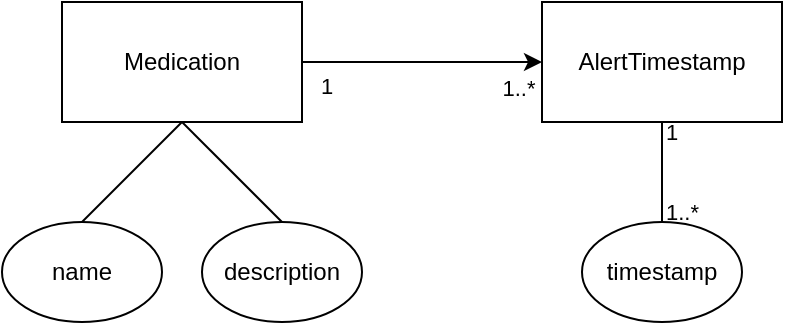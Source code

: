 <mxfile version="15.8.7" type="device"><diagram id="btgtVg7GMg8Gx824kbUY" name="Page-1"><mxGraphModel dx="918" dy="754" grid="1" gridSize="10" guides="1" tooltips="1" connect="1" arrows="1" fold="1" page="1" pageScale="1" pageWidth="850" pageHeight="1100" math="0" shadow="0"><root><mxCell id="0"/><mxCell id="1" parent="0"/><mxCell id="w_i0Wo68D5zkcZg86BCW-3" style="edgeStyle=orthogonalEdgeStyle;rounded=0;orthogonalLoop=1;jettySize=auto;html=1;" edge="1" parent="1" source="w_i0Wo68D5zkcZg86BCW-1" target="w_i0Wo68D5zkcZg86BCW-2"><mxGeometry relative="1" as="geometry"/></mxCell><mxCell id="w_i0Wo68D5zkcZg86BCW-6" value="1..*" style="edgeLabel;html=1;align=center;verticalAlign=top;resizable=0;points=[];labelPosition=center;verticalLabelPosition=bottom;" vertex="1" connectable="0" parent="w_i0Wo68D5zkcZg86BCW-3"><mxGeometry x="0.8" relative="1" as="geometry"><mxPoint as="offset"/></mxGeometry></mxCell><mxCell id="w_i0Wo68D5zkcZg86BCW-7" value="1" style="edgeLabel;html=1;align=center;verticalAlign=top;resizable=0;points=[];labelPosition=center;verticalLabelPosition=bottom;" vertex="1" connectable="0" parent="w_i0Wo68D5zkcZg86BCW-3"><mxGeometry x="-0.8" y="1" relative="1" as="geometry"><mxPoint as="offset"/></mxGeometry></mxCell><mxCell id="w_i0Wo68D5zkcZg86BCW-12" style="rounded=0;orthogonalLoop=1;jettySize=auto;html=1;exitX=0.5;exitY=1;exitDx=0;exitDy=0;entryX=0.5;entryY=0;entryDx=0;entryDy=0;endArrow=none;endFill=0;" edge="1" parent="1" source="w_i0Wo68D5zkcZg86BCW-1" target="w_i0Wo68D5zkcZg86BCW-8"><mxGeometry relative="1" as="geometry"/></mxCell><mxCell id="w_i0Wo68D5zkcZg86BCW-14" style="edgeStyle=none;rounded=0;orthogonalLoop=1;jettySize=auto;html=1;exitX=0.5;exitY=1;exitDx=0;exitDy=0;entryX=0.5;entryY=0;entryDx=0;entryDy=0;endArrow=none;endFill=0;" edge="1" parent="1" source="w_i0Wo68D5zkcZg86BCW-1" target="w_i0Wo68D5zkcZg86BCW-9"><mxGeometry relative="1" as="geometry"/></mxCell><mxCell id="w_i0Wo68D5zkcZg86BCW-1" value="Medication" style="rounded=0;whiteSpace=wrap;html=1;" vertex="1" parent="1"><mxGeometry x="160" y="120" width="120" height="60" as="geometry"/></mxCell><mxCell id="w_i0Wo68D5zkcZg86BCW-16" style="edgeStyle=none;rounded=0;orthogonalLoop=1;jettySize=auto;html=1;exitX=0.5;exitY=1;exitDx=0;exitDy=0;entryX=0.5;entryY=0;entryDx=0;entryDy=0;endArrow=none;endFill=0;" edge="1" parent="1" source="w_i0Wo68D5zkcZg86BCW-2" target="w_i0Wo68D5zkcZg86BCW-15"><mxGeometry relative="1" as="geometry"/></mxCell><mxCell id="w_i0Wo68D5zkcZg86BCW-17" value="1..*" style="edgeLabel;html=1;align=left;verticalAlign=middle;resizable=0;points=[];labelPosition=right;verticalLabelPosition=middle;" vertex="1" connectable="0" parent="w_i0Wo68D5zkcZg86BCW-16"><mxGeometry x="0.787" relative="1" as="geometry"><mxPoint as="offset"/></mxGeometry></mxCell><mxCell id="w_i0Wo68D5zkcZg86BCW-18" value="1" style="edgeLabel;html=1;align=left;verticalAlign=middle;resizable=0;points=[];labelPosition=right;verticalLabelPosition=middle;" vertex="1" connectable="0" parent="w_i0Wo68D5zkcZg86BCW-16"><mxGeometry x="-0.802" relative="1" as="geometry"><mxPoint as="offset"/></mxGeometry></mxCell><mxCell id="w_i0Wo68D5zkcZg86BCW-2" value="AlertTimestamp" style="rounded=0;whiteSpace=wrap;html=1;" vertex="1" parent="1"><mxGeometry x="400" y="120" width="120" height="60" as="geometry"/></mxCell><mxCell id="w_i0Wo68D5zkcZg86BCW-8" value="name" style="ellipse;whiteSpace=wrap;html=1;" vertex="1" parent="1"><mxGeometry x="130" y="230" width="80" height="50" as="geometry"/></mxCell><mxCell id="w_i0Wo68D5zkcZg86BCW-9" value="description" style="ellipse;whiteSpace=wrap;html=1;" vertex="1" parent="1"><mxGeometry x="230" y="230" width="80" height="50" as="geometry"/></mxCell><mxCell id="w_i0Wo68D5zkcZg86BCW-15" value="timestamp" style="ellipse;whiteSpace=wrap;html=1;" vertex="1" parent="1"><mxGeometry x="420" y="230" width="80" height="50" as="geometry"/></mxCell></root></mxGraphModel></diagram></mxfile>